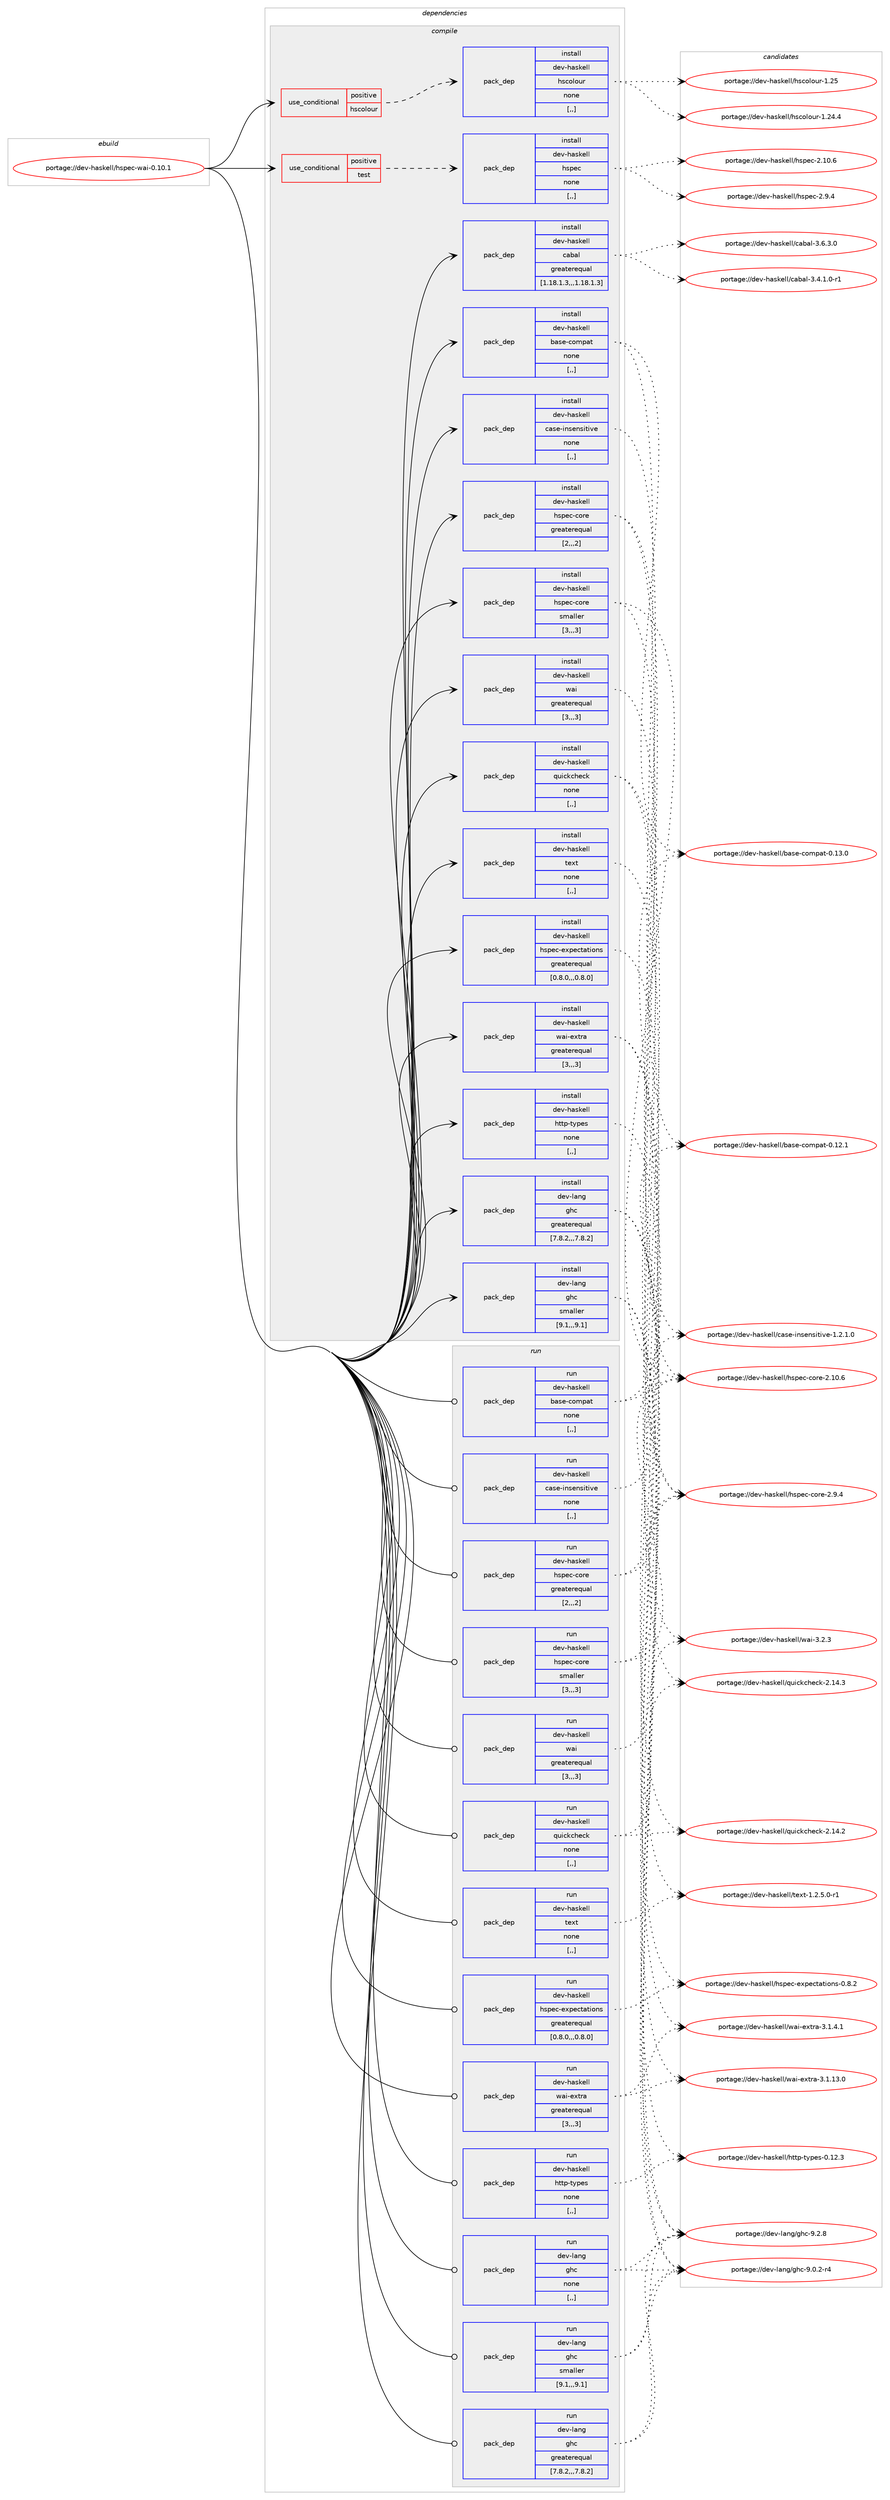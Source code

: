 digraph prolog {

# *************
# Graph options
# *************

newrank=true;
concentrate=true;
compound=true;
graph [rankdir=LR,fontname=Helvetica,fontsize=10,ranksep=1.5];#, ranksep=2.5, nodesep=0.2];
edge  [arrowhead=vee];
node  [fontname=Helvetica,fontsize=10];

# **********
# The ebuild
# **********

subgraph cluster_leftcol {
color=gray;
rank=same;
label=<<i>ebuild</i>>;
id [label="portage://dev-haskell/hspec-wai-0.10.1", color=red, width=4, href="../dev-haskell/hspec-wai-0.10.1.svg"];
}

# ****************
# The dependencies
# ****************

subgraph cluster_midcol {
color=gray;
label=<<i>dependencies</i>>;
subgraph cluster_compile {
fillcolor="#eeeeee";
style=filled;
label=<<i>compile</i>>;
subgraph cond20439 {
dependency81696 [label=<<TABLE BORDER="0" CELLBORDER="1" CELLSPACING="0" CELLPADDING="4"><TR><TD ROWSPAN="3" CELLPADDING="10">use_conditional</TD></TR><TR><TD>positive</TD></TR><TR><TD>hscolour</TD></TR></TABLE>>, shape=none, color=red];
subgraph pack60272 {
dependency81697 [label=<<TABLE BORDER="0" CELLBORDER="1" CELLSPACING="0" CELLPADDING="4" WIDTH="220"><TR><TD ROWSPAN="6" CELLPADDING="30">pack_dep</TD></TR><TR><TD WIDTH="110">install</TD></TR><TR><TD>dev-haskell</TD></TR><TR><TD>hscolour</TD></TR><TR><TD>none</TD></TR><TR><TD>[,,]</TD></TR></TABLE>>, shape=none, color=blue];
}
dependency81696:e -> dependency81697:w [weight=20,style="dashed",arrowhead="vee"];
}
id:e -> dependency81696:w [weight=20,style="solid",arrowhead="vee"];
subgraph cond20440 {
dependency81698 [label=<<TABLE BORDER="0" CELLBORDER="1" CELLSPACING="0" CELLPADDING="4"><TR><TD ROWSPAN="3" CELLPADDING="10">use_conditional</TD></TR><TR><TD>positive</TD></TR><TR><TD>test</TD></TR></TABLE>>, shape=none, color=red];
subgraph pack60273 {
dependency81699 [label=<<TABLE BORDER="0" CELLBORDER="1" CELLSPACING="0" CELLPADDING="4" WIDTH="220"><TR><TD ROWSPAN="6" CELLPADDING="30">pack_dep</TD></TR><TR><TD WIDTH="110">install</TD></TR><TR><TD>dev-haskell</TD></TR><TR><TD>hspec</TD></TR><TR><TD>none</TD></TR><TR><TD>[,,]</TD></TR></TABLE>>, shape=none, color=blue];
}
dependency81698:e -> dependency81699:w [weight=20,style="dashed",arrowhead="vee"];
}
id:e -> dependency81698:w [weight=20,style="solid",arrowhead="vee"];
subgraph pack60274 {
dependency81700 [label=<<TABLE BORDER="0" CELLBORDER="1" CELLSPACING="0" CELLPADDING="4" WIDTH="220"><TR><TD ROWSPAN="6" CELLPADDING="30">pack_dep</TD></TR><TR><TD WIDTH="110">install</TD></TR><TR><TD>dev-haskell</TD></TR><TR><TD>base-compat</TD></TR><TR><TD>none</TD></TR><TR><TD>[,,]</TD></TR></TABLE>>, shape=none, color=blue];
}
id:e -> dependency81700:w [weight=20,style="solid",arrowhead="vee"];
subgraph pack60275 {
dependency81701 [label=<<TABLE BORDER="0" CELLBORDER="1" CELLSPACING="0" CELLPADDING="4" WIDTH="220"><TR><TD ROWSPAN="6" CELLPADDING="30">pack_dep</TD></TR><TR><TD WIDTH="110">install</TD></TR><TR><TD>dev-haskell</TD></TR><TR><TD>cabal</TD></TR><TR><TD>greaterequal</TD></TR><TR><TD>[1.18.1.3,,,1.18.1.3]</TD></TR></TABLE>>, shape=none, color=blue];
}
id:e -> dependency81701:w [weight=20,style="solid",arrowhead="vee"];
subgraph pack60276 {
dependency81702 [label=<<TABLE BORDER="0" CELLBORDER="1" CELLSPACING="0" CELLPADDING="4" WIDTH="220"><TR><TD ROWSPAN="6" CELLPADDING="30">pack_dep</TD></TR><TR><TD WIDTH="110">install</TD></TR><TR><TD>dev-haskell</TD></TR><TR><TD>case-insensitive</TD></TR><TR><TD>none</TD></TR><TR><TD>[,,]</TD></TR></TABLE>>, shape=none, color=blue];
}
id:e -> dependency81702:w [weight=20,style="solid",arrowhead="vee"];
subgraph pack60277 {
dependency81703 [label=<<TABLE BORDER="0" CELLBORDER="1" CELLSPACING="0" CELLPADDING="4" WIDTH="220"><TR><TD ROWSPAN="6" CELLPADDING="30">pack_dep</TD></TR><TR><TD WIDTH="110">install</TD></TR><TR><TD>dev-haskell</TD></TR><TR><TD>hspec-core</TD></TR><TR><TD>greaterequal</TD></TR><TR><TD>[2,,,2]</TD></TR></TABLE>>, shape=none, color=blue];
}
id:e -> dependency81703:w [weight=20,style="solid",arrowhead="vee"];
subgraph pack60278 {
dependency81704 [label=<<TABLE BORDER="0" CELLBORDER="1" CELLSPACING="0" CELLPADDING="4" WIDTH="220"><TR><TD ROWSPAN="6" CELLPADDING="30">pack_dep</TD></TR><TR><TD WIDTH="110">install</TD></TR><TR><TD>dev-haskell</TD></TR><TR><TD>hspec-core</TD></TR><TR><TD>smaller</TD></TR><TR><TD>[3,,,3]</TD></TR></TABLE>>, shape=none, color=blue];
}
id:e -> dependency81704:w [weight=20,style="solid",arrowhead="vee"];
subgraph pack60279 {
dependency81705 [label=<<TABLE BORDER="0" CELLBORDER="1" CELLSPACING="0" CELLPADDING="4" WIDTH="220"><TR><TD ROWSPAN="6" CELLPADDING="30">pack_dep</TD></TR><TR><TD WIDTH="110">install</TD></TR><TR><TD>dev-haskell</TD></TR><TR><TD>hspec-expectations</TD></TR><TR><TD>greaterequal</TD></TR><TR><TD>[0.8.0,,,0.8.0]</TD></TR></TABLE>>, shape=none, color=blue];
}
id:e -> dependency81705:w [weight=20,style="solid",arrowhead="vee"];
subgraph pack60280 {
dependency81706 [label=<<TABLE BORDER="0" CELLBORDER="1" CELLSPACING="0" CELLPADDING="4" WIDTH="220"><TR><TD ROWSPAN="6" CELLPADDING="30">pack_dep</TD></TR><TR><TD WIDTH="110">install</TD></TR><TR><TD>dev-haskell</TD></TR><TR><TD>http-types</TD></TR><TR><TD>none</TD></TR><TR><TD>[,,]</TD></TR></TABLE>>, shape=none, color=blue];
}
id:e -> dependency81706:w [weight=20,style="solid",arrowhead="vee"];
subgraph pack60281 {
dependency81707 [label=<<TABLE BORDER="0" CELLBORDER="1" CELLSPACING="0" CELLPADDING="4" WIDTH="220"><TR><TD ROWSPAN="6" CELLPADDING="30">pack_dep</TD></TR><TR><TD WIDTH="110">install</TD></TR><TR><TD>dev-haskell</TD></TR><TR><TD>quickcheck</TD></TR><TR><TD>none</TD></TR><TR><TD>[,,]</TD></TR></TABLE>>, shape=none, color=blue];
}
id:e -> dependency81707:w [weight=20,style="solid",arrowhead="vee"];
subgraph pack60282 {
dependency81708 [label=<<TABLE BORDER="0" CELLBORDER="1" CELLSPACING="0" CELLPADDING="4" WIDTH="220"><TR><TD ROWSPAN="6" CELLPADDING="30">pack_dep</TD></TR><TR><TD WIDTH="110">install</TD></TR><TR><TD>dev-haskell</TD></TR><TR><TD>text</TD></TR><TR><TD>none</TD></TR><TR><TD>[,,]</TD></TR></TABLE>>, shape=none, color=blue];
}
id:e -> dependency81708:w [weight=20,style="solid",arrowhead="vee"];
subgraph pack60283 {
dependency81709 [label=<<TABLE BORDER="0" CELLBORDER="1" CELLSPACING="0" CELLPADDING="4" WIDTH="220"><TR><TD ROWSPAN="6" CELLPADDING="30">pack_dep</TD></TR><TR><TD WIDTH="110">install</TD></TR><TR><TD>dev-haskell</TD></TR><TR><TD>wai</TD></TR><TR><TD>greaterequal</TD></TR><TR><TD>[3,,,3]</TD></TR></TABLE>>, shape=none, color=blue];
}
id:e -> dependency81709:w [weight=20,style="solid",arrowhead="vee"];
subgraph pack60284 {
dependency81710 [label=<<TABLE BORDER="0" CELLBORDER="1" CELLSPACING="0" CELLPADDING="4" WIDTH="220"><TR><TD ROWSPAN="6" CELLPADDING="30">pack_dep</TD></TR><TR><TD WIDTH="110">install</TD></TR><TR><TD>dev-haskell</TD></TR><TR><TD>wai-extra</TD></TR><TR><TD>greaterequal</TD></TR><TR><TD>[3,,,3]</TD></TR></TABLE>>, shape=none, color=blue];
}
id:e -> dependency81710:w [weight=20,style="solid",arrowhead="vee"];
subgraph pack60285 {
dependency81711 [label=<<TABLE BORDER="0" CELLBORDER="1" CELLSPACING="0" CELLPADDING="4" WIDTH="220"><TR><TD ROWSPAN="6" CELLPADDING="30">pack_dep</TD></TR><TR><TD WIDTH="110">install</TD></TR><TR><TD>dev-lang</TD></TR><TR><TD>ghc</TD></TR><TR><TD>greaterequal</TD></TR><TR><TD>[7.8.2,,,7.8.2]</TD></TR></TABLE>>, shape=none, color=blue];
}
id:e -> dependency81711:w [weight=20,style="solid",arrowhead="vee"];
subgraph pack60286 {
dependency81712 [label=<<TABLE BORDER="0" CELLBORDER="1" CELLSPACING="0" CELLPADDING="4" WIDTH="220"><TR><TD ROWSPAN="6" CELLPADDING="30">pack_dep</TD></TR><TR><TD WIDTH="110">install</TD></TR><TR><TD>dev-lang</TD></TR><TR><TD>ghc</TD></TR><TR><TD>smaller</TD></TR><TR><TD>[9.1,,,9.1]</TD></TR></TABLE>>, shape=none, color=blue];
}
id:e -> dependency81712:w [weight=20,style="solid",arrowhead="vee"];
}
subgraph cluster_compileandrun {
fillcolor="#eeeeee";
style=filled;
label=<<i>compile and run</i>>;
}
subgraph cluster_run {
fillcolor="#eeeeee";
style=filled;
label=<<i>run</i>>;
subgraph pack60287 {
dependency81713 [label=<<TABLE BORDER="0" CELLBORDER="1" CELLSPACING="0" CELLPADDING="4" WIDTH="220"><TR><TD ROWSPAN="6" CELLPADDING="30">pack_dep</TD></TR><TR><TD WIDTH="110">run</TD></TR><TR><TD>dev-haskell</TD></TR><TR><TD>base-compat</TD></TR><TR><TD>none</TD></TR><TR><TD>[,,]</TD></TR></TABLE>>, shape=none, color=blue];
}
id:e -> dependency81713:w [weight=20,style="solid",arrowhead="odot"];
subgraph pack60288 {
dependency81714 [label=<<TABLE BORDER="0" CELLBORDER="1" CELLSPACING="0" CELLPADDING="4" WIDTH="220"><TR><TD ROWSPAN="6" CELLPADDING="30">pack_dep</TD></TR><TR><TD WIDTH="110">run</TD></TR><TR><TD>dev-haskell</TD></TR><TR><TD>case-insensitive</TD></TR><TR><TD>none</TD></TR><TR><TD>[,,]</TD></TR></TABLE>>, shape=none, color=blue];
}
id:e -> dependency81714:w [weight=20,style="solid",arrowhead="odot"];
subgraph pack60289 {
dependency81715 [label=<<TABLE BORDER="0" CELLBORDER="1" CELLSPACING="0" CELLPADDING="4" WIDTH="220"><TR><TD ROWSPAN="6" CELLPADDING="30">pack_dep</TD></TR><TR><TD WIDTH="110">run</TD></TR><TR><TD>dev-haskell</TD></TR><TR><TD>hspec-core</TD></TR><TR><TD>greaterequal</TD></TR><TR><TD>[2,,,2]</TD></TR></TABLE>>, shape=none, color=blue];
}
id:e -> dependency81715:w [weight=20,style="solid",arrowhead="odot"];
subgraph pack60290 {
dependency81716 [label=<<TABLE BORDER="0" CELLBORDER="1" CELLSPACING="0" CELLPADDING="4" WIDTH="220"><TR><TD ROWSPAN="6" CELLPADDING="30">pack_dep</TD></TR><TR><TD WIDTH="110">run</TD></TR><TR><TD>dev-haskell</TD></TR><TR><TD>hspec-core</TD></TR><TR><TD>smaller</TD></TR><TR><TD>[3,,,3]</TD></TR></TABLE>>, shape=none, color=blue];
}
id:e -> dependency81716:w [weight=20,style="solid",arrowhead="odot"];
subgraph pack60291 {
dependency81717 [label=<<TABLE BORDER="0" CELLBORDER="1" CELLSPACING="0" CELLPADDING="4" WIDTH="220"><TR><TD ROWSPAN="6" CELLPADDING="30">pack_dep</TD></TR><TR><TD WIDTH="110">run</TD></TR><TR><TD>dev-haskell</TD></TR><TR><TD>hspec-expectations</TD></TR><TR><TD>greaterequal</TD></TR><TR><TD>[0.8.0,,,0.8.0]</TD></TR></TABLE>>, shape=none, color=blue];
}
id:e -> dependency81717:w [weight=20,style="solid",arrowhead="odot"];
subgraph pack60292 {
dependency81718 [label=<<TABLE BORDER="0" CELLBORDER="1" CELLSPACING="0" CELLPADDING="4" WIDTH="220"><TR><TD ROWSPAN="6" CELLPADDING="30">pack_dep</TD></TR><TR><TD WIDTH="110">run</TD></TR><TR><TD>dev-haskell</TD></TR><TR><TD>http-types</TD></TR><TR><TD>none</TD></TR><TR><TD>[,,]</TD></TR></TABLE>>, shape=none, color=blue];
}
id:e -> dependency81718:w [weight=20,style="solid",arrowhead="odot"];
subgraph pack60293 {
dependency81719 [label=<<TABLE BORDER="0" CELLBORDER="1" CELLSPACING="0" CELLPADDING="4" WIDTH="220"><TR><TD ROWSPAN="6" CELLPADDING="30">pack_dep</TD></TR><TR><TD WIDTH="110">run</TD></TR><TR><TD>dev-haskell</TD></TR><TR><TD>quickcheck</TD></TR><TR><TD>none</TD></TR><TR><TD>[,,]</TD></TR></TABLE>>, shape=none, color=blue];
}
id:e -> dependency81719:w [weight=20,style="solid",arrowhead="odot"];
subgraph pack60294 {
dependency81720 [label=<<TABLE BORDER="0" CELLBORDER="1" CELLSPACING="0" CELLPADDING="4" WIDTH="220"><TR><TD ROWSPAN="6" CELLPADDING="30">pack_dep</TD></TR><TR><TD WIDTH="110">run</TD></TR><TR><TD>dev-haskell</TD></TR><TR><TD>text</TD></TR><TR><TD>none</TD></TR><TR><TD>[,,]</TD></TR></TABLE>>, shape=none, color=blue];
}
id:e -> dependency81720:w [weight=20,style="solid",arrowhead="odot"];
subgraph pack60295 {
dependency81721 [label=<<TABLE BORDER="0" CELLBORDER="1" CELLSPACING="0" CELLPADDING="4" WIDTH="220"><TR><TD ROWSPAN="6" CELLPADDING="30">pack_dep</TD></TR><TR><TD WIDTH="110">run</TD></TR><TR><TD>dev-haskell</TD></TR><TR><TD>wai</TD></TR><TR><TD>greaterequal</TD></TR><TR><TD>[3,,,3]</TD></TR></TABLE>>, shape=none, color=blue];
}
id:e -> dependency81721:w [weight=20,style="solid",arrowhead="odot"];
subgraph pack60296 {
dependency81722 [label=<<TABLE BORDER="0" CELLBORDER="1" CELLSPACING="0" CELLPADDING="4" WIDTH="220"><TR><TD ROWSPAN="6" CELLPADDING="30">pack_dep</TD></TR><TR><TD WIDTH="110">run</TD></TR><TR><TD>dev-haskell</TD></TR><TR><TD>wai-extra</TD></TR><TR><TD>greaterequal</TD></TR><TR><TD>[3,,,3]</TD></TR></TABLE>>, shape=none, color=blue];
}
id:e -> dependency81722:w [weight=20,style="solid",arrowhead="odot"];
subgraph pack60297 {
dependency81723 [label=<<TABLE BORDER="0" CELLBORDER="1" CELLSPACING="0" CELLPADDING="4" WIDTH="220"><TR><TD ROWSPAN="6" CELLPADDING="30">pack_dep</TD></TR><TR><TD WIDTH="110">run</TD></TR><TR><TD>dev-lang</TD></TR><TR><TD>ghc</TD></TR><TR><TD>greaterequal</TD></TR><TR><TD>[7.8.2,,,7.8.2]</TD></TR></TABLE>>, shape=none, color=blue];
}
id:e -> dependency81723:w [weight=20,style="solid",arrowhead="odot"];
subgraph pack60298 {
dependency81724 [label=<<TABLE BORDER="0" CELLBORDER="1" CELLSPACING="0" CELLPADDING="4" WIDTH="220"><TR><TD ROWSPAN="6" CELLPADDING="30">pack_dep</TD></TR><TR><TD WIDTH="110">run</TD></TR><TR><TD>dev-lang</TD></TR><TR><TD>ghc</TD></TR><TR><TD>none</TD></TR><TR><TD>[,,]</TD></TR></TABLE>>, shape=none, color=blue];
}
id:e -> dependency81724:w [weight=20,style="solid",arrowhead="odot"];
subgraph pack60299 {
dependency81725 [label=<<TABLE BORDER="0" CELLBORDER="1" CELLSPACING="0" CELLPADDING="4" WIDTH="220"><TR><TD ROWSPAN="6" CELLPADDING="30">pack_dep</TD></TR><TR><TD WIDTH="110">run</TD></TR><TR><TD>dev-lang</TD></TR><TR><TD>ghc</TD></TR><TR><TD>smaller</TD></TR><TR><TD>[9.1,,,9.1]</TD></TR></TABLE>>, shape=none, color=blue];
}
id:e -> dependency81725:w [weight=20,style="solid",arrowhead="odot"];
}
}

# **************
# The candidates
# **************

subgraph cluster_choices {
rank=same;
color=gray;
label=<<i>candidates</i>>;

subgraph choice60272 {
color=black;
nodesep=1;
choice100101118451049711510710110810847104115991111081111171144549465053 [label="portage://dev-haskell/hscolour-1.25", color=red, width=4,href="../dev-haskell/hscolour-1.25.svg"];
choice1001011184510497115107101108108471041159911110811111711445494650524652 [label="portage://dev-haskell/hscolour-1.24.4", color=red, width=4,href="../dev-haskell/hscolour-1.24.4.svg"];
dependency81697:e -> choice100101118451049711510710110810847104115991111081111171144549465053:w [style=dotted,weight="100"];
dependency81697:e -> choice1001011184510497115107101108108471041159911110811111711445494650524652:w [style=dotted,weight="100"];
}
subgraph choice60273 {
color=black;
nodesep=1;
choice1001011184510497115107101108108471041151121019945504649484654 [label="portage://dev-haskell/hspec-2.10.6", color=red, width=4,href="../dev-haskell/hspec-2.10.6.svg"];
choice10010111845104971151071011081084710411511210199455046574652 [label="portage://dev-haskell/hspec-2.9.4", color=red, width=4,href="../dev-haskell/hspec-2.9.4.svg"];
dependency81699:e -> choice1001011184510497115107101108108471041151121019945504649484654:w [style=dotted,weight="100"];
dependency81699:e -> choice10010111845104971151071011081084710411511210199455046574652:w [style=dotted,weight="100"];
}
subgraph choice60274 {
color=black;
nodesep=1;
choice100101118451049711510710110810847989711510145991111091129711645484649514648 [label="portage://dev-haskell/base-compat-0.13.0", color=red, width=4,href="../dev-haskell/base-compat-0.13.0.svg"];
choice100101118451049711510710110810847989711510145991111091129711645484649504649 [label="portage://dev-haskell/base-compat-0.12.1", color=red, width=4,href="../dev-haskell/base-compat-0.12.1.svg"];
dependency81700:e -> choice100101118451049711510710110810847989711510145991111091129711645484649514648:w [style=dotted,weight="100"];
dependency81700:e -> choice100101118451049711510710110810847989711510145991111091129711645484649504649:w [style=dotted,weight="100"];
}
subgraph choice60275 {
color=black;
nodesep=1;
choice100101118451049711510710110810847999798971084551465446514648 [label="portage://dev-haskell/cabal-3.6.3.0", color=red, width=4,href="../dev-haskell/cabal-3.6.3.0.svg"];
choice1001011184510497115107101108108479997989710845514652464946484511449 [label="portage://dev-haskell/cabal-3.4.1.0-r1", color=red, width=4,href="../dev-haskell/cabal-3.4.1.0-r1.svg"];
dependency81701:e -> choice100101118451049711510710110810847999798971084551465446514648:w [style=dotted,weight="100"];
dependency81701:e -> choice1001011184510497115107101108108479997989710845514652464946484511449:w [style=dotted,weight="100"];
}
subgraph choice60276 {
color=black;
nodesep=1;
choice1001011184510497115107101108108479997115101451051101151011101151051161051181014549465046494648 [label="portage://dev-haskell/case-insensitive-1.2.1.0", color=red, width=4,href="../dev-haskell/case-insensitive-1.2.1.0.svg"];
dependency81702:e -> choice1001011184510497115107101108108479997115101451051101151011101151051161051181014549465046494648:w [style=dotted,weight="100"];
}
subgraph choice60277 {
color=black;
nodesep=1;
choice10010111845104971151071011081084710411511210199459911111410145504649484654 [label="portage://dev-haskell/hspec-core-2.10.6", color=red, width=4,href="../dev-haskell/hspec-core-2.10.6.svg"];
choice100101118451049711510710110810847104115112101994599111114101455046574652 [label="portage://dev-haskell/hspec-core-2.9.4", color=red, width=4,href="../dev-haskell/hspec-core-2.9.4.svg"];
dependency81703:e -> choice10010111845104971151071011081084710411511210199459911111410145504649484654:w [style=dotted,weight="100"];
dependency81703:e -> choice100101118451049711510710110810847104115112101994599111114101455046574652:w [style=dotted,weight="100"];
}
subgraph choice60278 {
color=black;
nodesep=1;
choice10010111845104971151071011081084710411511210199459911111410145504649484654 [label="portage://dev-haskell/hspec-core-2.10.6", color=red, width=4,href="../dev-haskell/hspec-core-2.10.6.svg"];
choice100101118451049711510710110810847104115112101994599111114101455046574652 [label="portage://dev-haskell/hspec-core-2.9.4", color=red, width=4,href="../dev-haskell/hspec-core-2.9.4.svg"];
dependency81704:e -> choice10010111845104971151071011081084710411511210199459911111410145504649484654:w [style=dotted,weight="100"];
dependency81704:e -> choice100101118451049711510710110810847104115112101994599111114101455046574652:w [style=dotted,weight="100"];
}
subgraph choice60279 {
color=black;
nodesep=1;
choice10010111845104971151071011081084710411511210199451011201121019911697116105111110115454846564650 [label="portage://dev-haskell/hspec-expectations-0.8.2", color=red, width=4,href="../dev-haskell/hspec-expectations-0.8.2.svg"];
dependency81705:e -> choice10010111845104971151071011081084710411511210199451011201121019911697116105111110115454846564650:w [style=dotted,weight="100"];
}
subgraph choice60280 {
color=black;
nodesep=1;
choice1001011184510497115107101108108471041161161124511612111210111545484649504651 [label="portage://dev-haskell/http-types-0.12.3", color=red, width=4,href="../dev-haskell/http-types-0.12.3.svg"];
dependency81706:e -> choice1001011184510497115107101108108471041161161124511612111210111545484649504651:w [style=dotted,weight="100"];
}
subgraph choice60281 {
color=black;
nodesep=1;
choice10010111845104971151071011081084711311710599107991041019910745504649524651 [label="portage://dev-haskell/quickcheck-2.14.3", color=red, width=4,href="../dev-haskell/quickcheck-2.14.3.svg"];
choice10010111845104971151071011081084711311710599107991041019910745504649524650 [label="portage://dev-haskell/quickcheck-2.14.2", color=red, width=4,href="../dev-haskell/quickcheck-2.14.2.svg"];
dependency81707:e -> choice10010111845104971151071011081084711311710599107991041019910745504649524651:w [style=dotted,weight="100"];
dependency81707:e -> choice10010111845104971151071011081084711311710599107991041019910745504649524650:w [style=dotted,weight="100"];
}
subgraph choice60282 {
color=black;
nodesep=1;
choice10010111845104971151071011081084711610112011645494650465346484511449 [label="portage://dev-haskell/text-1.2.5.0-r1", color=red, width=4,href="../dev-haskell/text-1.2.5.0-r1.svg"];
dependency81708:e -> choice10010111845104971151071011081084711610112011645494650465346484511449:w [style=dotted,weight="100"];
}
subgraph choice60283 {
color=black;
nodesep=1;
choice10010111845104971151071011081084711997105455146504651 [label="portage://dev-haskell/wai-3.2.3", color=red, width=4,href="../dev-haskell/wai-3.2.3.svg"];
dependency81709:e -> choice10010111845104971151071011081084711997105455146504651:w [style=dotted,weight="100"];
}
subgraph choice60284 {
color=black;
nodesep=1;
choice100101118451049711510710110810847119971054510112011611497455146494649514648 [label="portage://dev-haskell/wai-extra-3.1.13.0", color=red, width=4,href="../dev-haskell/wai-extra-3.1.13.0.svg"];
choice1001011184510497115107101108108471199710545101120116114974551464946524649 [label="portage://dev-haskell/wai-extra-3.1.4.1", color=red, width=4,href="../dev-haskell/wai-extra-3.1.4.1.svg"];
dependency81710:e -> choice100101118451049711510710110810847119971054510112011611497455146494649514648:w [style=dotted,weight="100"];
dependency81710:e -> choice1001011184510497115107101108108471199710545101120116114974551464946524649:w [style=dotted,weight="100"];
}
subgraph choice60285 {
color=black;
nodesep=1;
choice10010111845108971101034710310499455746504656 [label="portage://dev-lang/ghc-9.2.8", color=red, width=4,href="../dev-lang/ghc-9.2.8.svg"];
choice100101118451089711010347103104994557464846504511452 [label="portage://dev-lang/ghc-9.0.2-r4", color=red, width=4,href="../dev-lang/ghc-9.0.2-r4.svg"];
dependency81711:e -> choice10010111845108971101034710310499455746504656:w [style=dotted,weight="100"];
dependency81711:e -> choice100101118451089711010347103104994557464846504511452:w [style=dotted,weight="100"];
}
subgraph choice60286 {
color=black;
nodesep=1;
choice10010111845108971101034710310499455746504656 [label="portage://dev-lang/ghc-9.2.8", color=red, width=4,href="../dev-lang/ghc-9.2.8.svg"];
choice100101118451089711010347103104994557464846504511452 [label="portage://dev-lang/ghc-9.0.2-r4", color=red, width=4,href="../dev-lang/ghc-9.0.2-r4.svg"];
dependency81712:e -> choice10010111845108971101034710310499455746504656:w [style=dotted,weight="100"];
dependency81712:e -> choice100101118451089711010347103104994557464846504511452:w [style=dotted,weight="100"];
}
subgraph choice60287 {
color=black;
nodesep=1;
choice100101118451049711510710110810847989711510145991111091129711645484649514648 [label="portage://dev-haskell/base-compat-0.13.0", color=red, width=4,href="../dev-haskell/base-compat-0.13.0.svg"];
choice100101118451049711510710110810847989711510145991111091129711645484649504649 [label="portage://dev-haskell/base-compat-0.12.1", color=red, width=4,href="../dev-haskell/base-compat-0.12.1.svg"];
dependency81713:e -> choice100101118451049711510710110810847989711510145991111091129711645484649514648:w [style=dotted,weight="100"];
dependency81713:e -> choice100101118451049711510710110810847989711510145991111091129711645484649504649:w [style=dotted,weight="100"];
}
subgraph choice60288 {
color=black;
nodesep=1;
choice1001011184510497115107101108108479997115101451051101151011101151051161051181014549465046494648 [label="portage://dev-haskell/case-insensitive-1.2.1.0", color=red, width=4,href="../dev-haskell/case-insensitive-1.2.1.0.svg"];
dependency81714:e -> choice1001011184510497115107101108108479997115101451051101151011101151051161051181014549465046494648:w [style=dotted,weight="100"];
}
subgraph choice60289 {
color=black;
nodesep=1;
choice10010111845104971151071011081084710411511210199459911111410145504649484654 [label="portage://dev-haskell/hspec-core-2.10.6", color=red, width=4,href="../dev-haskell/hspec-core-2.10.6.svg"];
choice100101118451049711510710110810847104115112101994599111114101455046574652 [label="portage://dev-haskell/hspec-core-2.9.4", color=red, width=4,href="../dev-haskell/hspec-core-2.9.4.svg"];
dependency81715:e -> choice10010111845104971151071011081084710411511210199459911111410145504649484654:w [style=dotted,weight="100"];
dependency81715:e -> choice100101118451049711510710110810847104115112101994599111114101455046574652:w [style=dotted,weight="100"];
}
subgraph choice60290 {
color=black;
nodesep=1;
choice10010111845104971151071011081084710411511210199459911111410145504649484654 [label="portage://dev-haskell/hspec-core-2.10.6", color=red, width=4,href="../dev-haskell/hspec-core-2.10.6.svg"];
choice100101118451049711510710110810847104115112101994599111114101455046574652 [label="portage://dev-haskell/hspec-core-2.9.4", color=red, width=4,href="../dev-haskell/hspec-core-2.9.4.svg"];
dependency81716:e -> choice10010111845104971151071011081084710411511210199459911111410145504649484654:w [style=dotted,weight="100"];
dependency81716:e -> choice100101118451049711510710110810847104115112101994599111114101455046574652:w [style=dotted,weight="100"];
}
subgraph choice60291 {
color=black;
nodesep=1;
choice10010111845104971151071011081084710411511210199451011201121019911697116105111110115454846564650 [label="portage://dev-haskell/hspec-expectations-0.8.2", color=red, width=4,href="../dev-haskell/hspec-expectations-0.8.2.svg"];
dependency81717:e -> choice10010111845104971151071011081084710411511210199451011201121019911697116105111110115454846564650:w [style=dotted,weight="100"];
}
subgraph choice60292 {
color=black;
nodesep=1;
choice1001011184510497115107101108108471041161161124511612111210111545484649504651 [label="portage://dev-haskell/http-types-0.12.3", color=red, width=4,href="../dev-haskell/http-types-0.12.3.svg"];
dependency81718:e -> choice1001011184510497115107101108108471041161161124511612111210111545484649504651:w [style=dotted,weight="100"];
}
subgraph choice60293 {
color=black;
nodesep=1;
choice10010111845104971151071011081084711311710599107991041019910745504649524651 [label="portage://dev-haskell/quickcheck-2.14.3", color=red, width=4,href="../dev-haskell/quickcheck-2.14.3.svg"];
choice10010111845104971151071011081084711311710599107991041019910745504649524650 [label="portage://dev-haskell/quickcheck-2.14.2", color=red, width=4,href="../dev-haskell/quickcheck-2.14.2.svg"];
dependency81719:e -> choice10010111845104971151071011081084711311710599107991041019910745504649524651:w [style=dotted,weight="100"];
dependency81719:e -> choice10010111845104971151071011081084711311710599107991041019910745504649524650:w [style=dotted,weight="100"];
}
subgraph choice60294 {
color=black;
nodesep=1;
choice10010111845104971151071011081084711610112011645494650465346484511449 [label="portage://dev-haskell/text-1.2.5.0-r1", color=red, width=4,href="../dev-haskell/text-1.2.5.0-r1.svg"];
dependency81720:e -> choice10010111845104971151071011081084711610112011645494650465346484511449:w [style=dotted,weight="100"];
}
subgraph choice60295 {
color=black;
nodesep=1;
choice10010111845104971151071011081084711997105455146504651 [label="portage://dev-haskell/wai-3.2.3", color=red, width=4,href="../dev-haskell/wai-3.2.3.svg"];
dependency81721:e -> choice10010111845104971151071011081084711997105455146504651:w [style=dotted,weight="100"];
}
subgraph choice60296 {
color=black;
nodesep=1;
choice100101118451049711510710110810847119971054510112011611497455146494649514648 [label="portage://dev-haskell/wai-extra-3.1.13.0", color=red, width=4,href="../dev-haskell/wai-extra-3.1.13.0.svg"];
choice1001011184510497115107101108108471199710545101120116114974551464946524649 [label="portage://dev-haskell/wai-extra-3.1.4.1", color=red, width=4,href="../dev-haskell/wai-extra-3.1.4.1.svg"];
dependency81722:e -> choice100101118451049711510710110810847119971054510112011611497455146494649514648:w [style=dotted,weight="100"];
dependency81722:e -> choice1001011184510497115107101108108471199710545101120116114974551464946524649:w [style=dotted,weight="100"];
}
subgraph choice60297 {
color=black;
nodesep=1;
choice10010111845108971101034710310499455746504656 [label="portage://dev-lang/ghc-9.2.8", color=red, width=4,href="../dev-lang/ghc-9.2.8.svg"];
choice100101118451089711010347103104994557464846504511452 [label="portage://dev-lang/ghc-9.0.2-r4", color=red, width=4,href="../dev-lang/ghc-9.0.2-r4.svg"];
dependency81723:e -> choice10010111845108971101034710310499455746504656:w [style=dotted,weight="100"];
dependency81723:e -> choice100101118451089711010347103104994557464846504511452:w [style=dotted,weight="100"];
}
subgraph choice60298 {
color=black;
nodesep=1;
choice10010111845108971101034710310499455746504656 [label="portage://dev-lang/ghc-9.2.8", color=red, width=4,href="../dev-lang/ghc-9.2.8.svg"];
choice100101118451089711010347103104994557464846504511452 [label="portage://dev-lang/ghc-9.0.2-r4", color=red, width=4,href="../dev-lang/ghc-9.0.2-r4.svg"];
dependency81724:e -> choice10010111845108971101034710310499455746504656:w [style=dotted,weight="100"];
dependency81724:e -> choice100101118451089711010347103104994557464846504511452:w [style=dotted,weight="100"];
}
subgraph choice60299 {
color=black;
nodesep=1;
choice10010111845108971101034710310499455746504656 [label="portage://dev-lang/ghc-9.2.8", color=red, width=4,href="../dev-lang/ghc-9.2.8.svg"];
choice100101118451089711010347103104994557464846504511452 [label="portage://dev-lang/ghc-9.0.2-r4", color=red, width=4,href="../dev-lang/ghc-9.0.2-r4.svg"];
dependency81725:e -> choice10010111845108971101034710310499455746504656:w [style=dotted,weight="100"];
dependency81725:e -> choice100101118451089711010347103104994557464846504511452:w [style=dotted,weight="100"];
}
}

}
